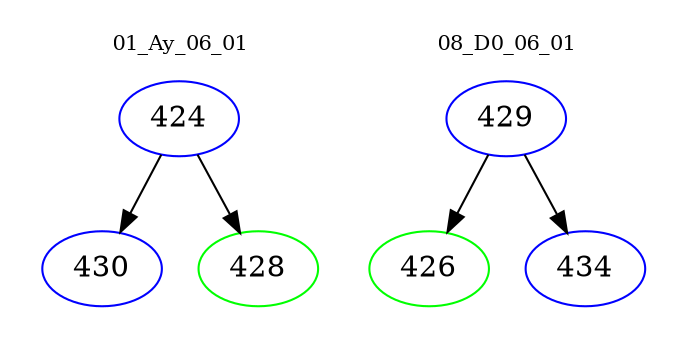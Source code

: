 digraph{
subgraph cluster_0 {
color = white
label = "01_Ay_06_01";
fontsize=10;
T0_424 [label="424", color="blue"]
T0_424 -> T0_430 [color="black"]
T0_430 [label="430", color="blue"]
T0_424 -> T0_428 [color="black"]
T0_428 [label="428", color="green"]
}
subgraph cluster_1 {
color = white
label = "08_D0_06_01";
fontsize=10;
T1_429 [label="429", color="blue"]
T1_429 -> T1_426 [color="black"]
T1_426 [label="426", color="green"]
T1_429 -> T1_434 [color="black"]
T1_434 [label="434", color="blue"]
}
}

